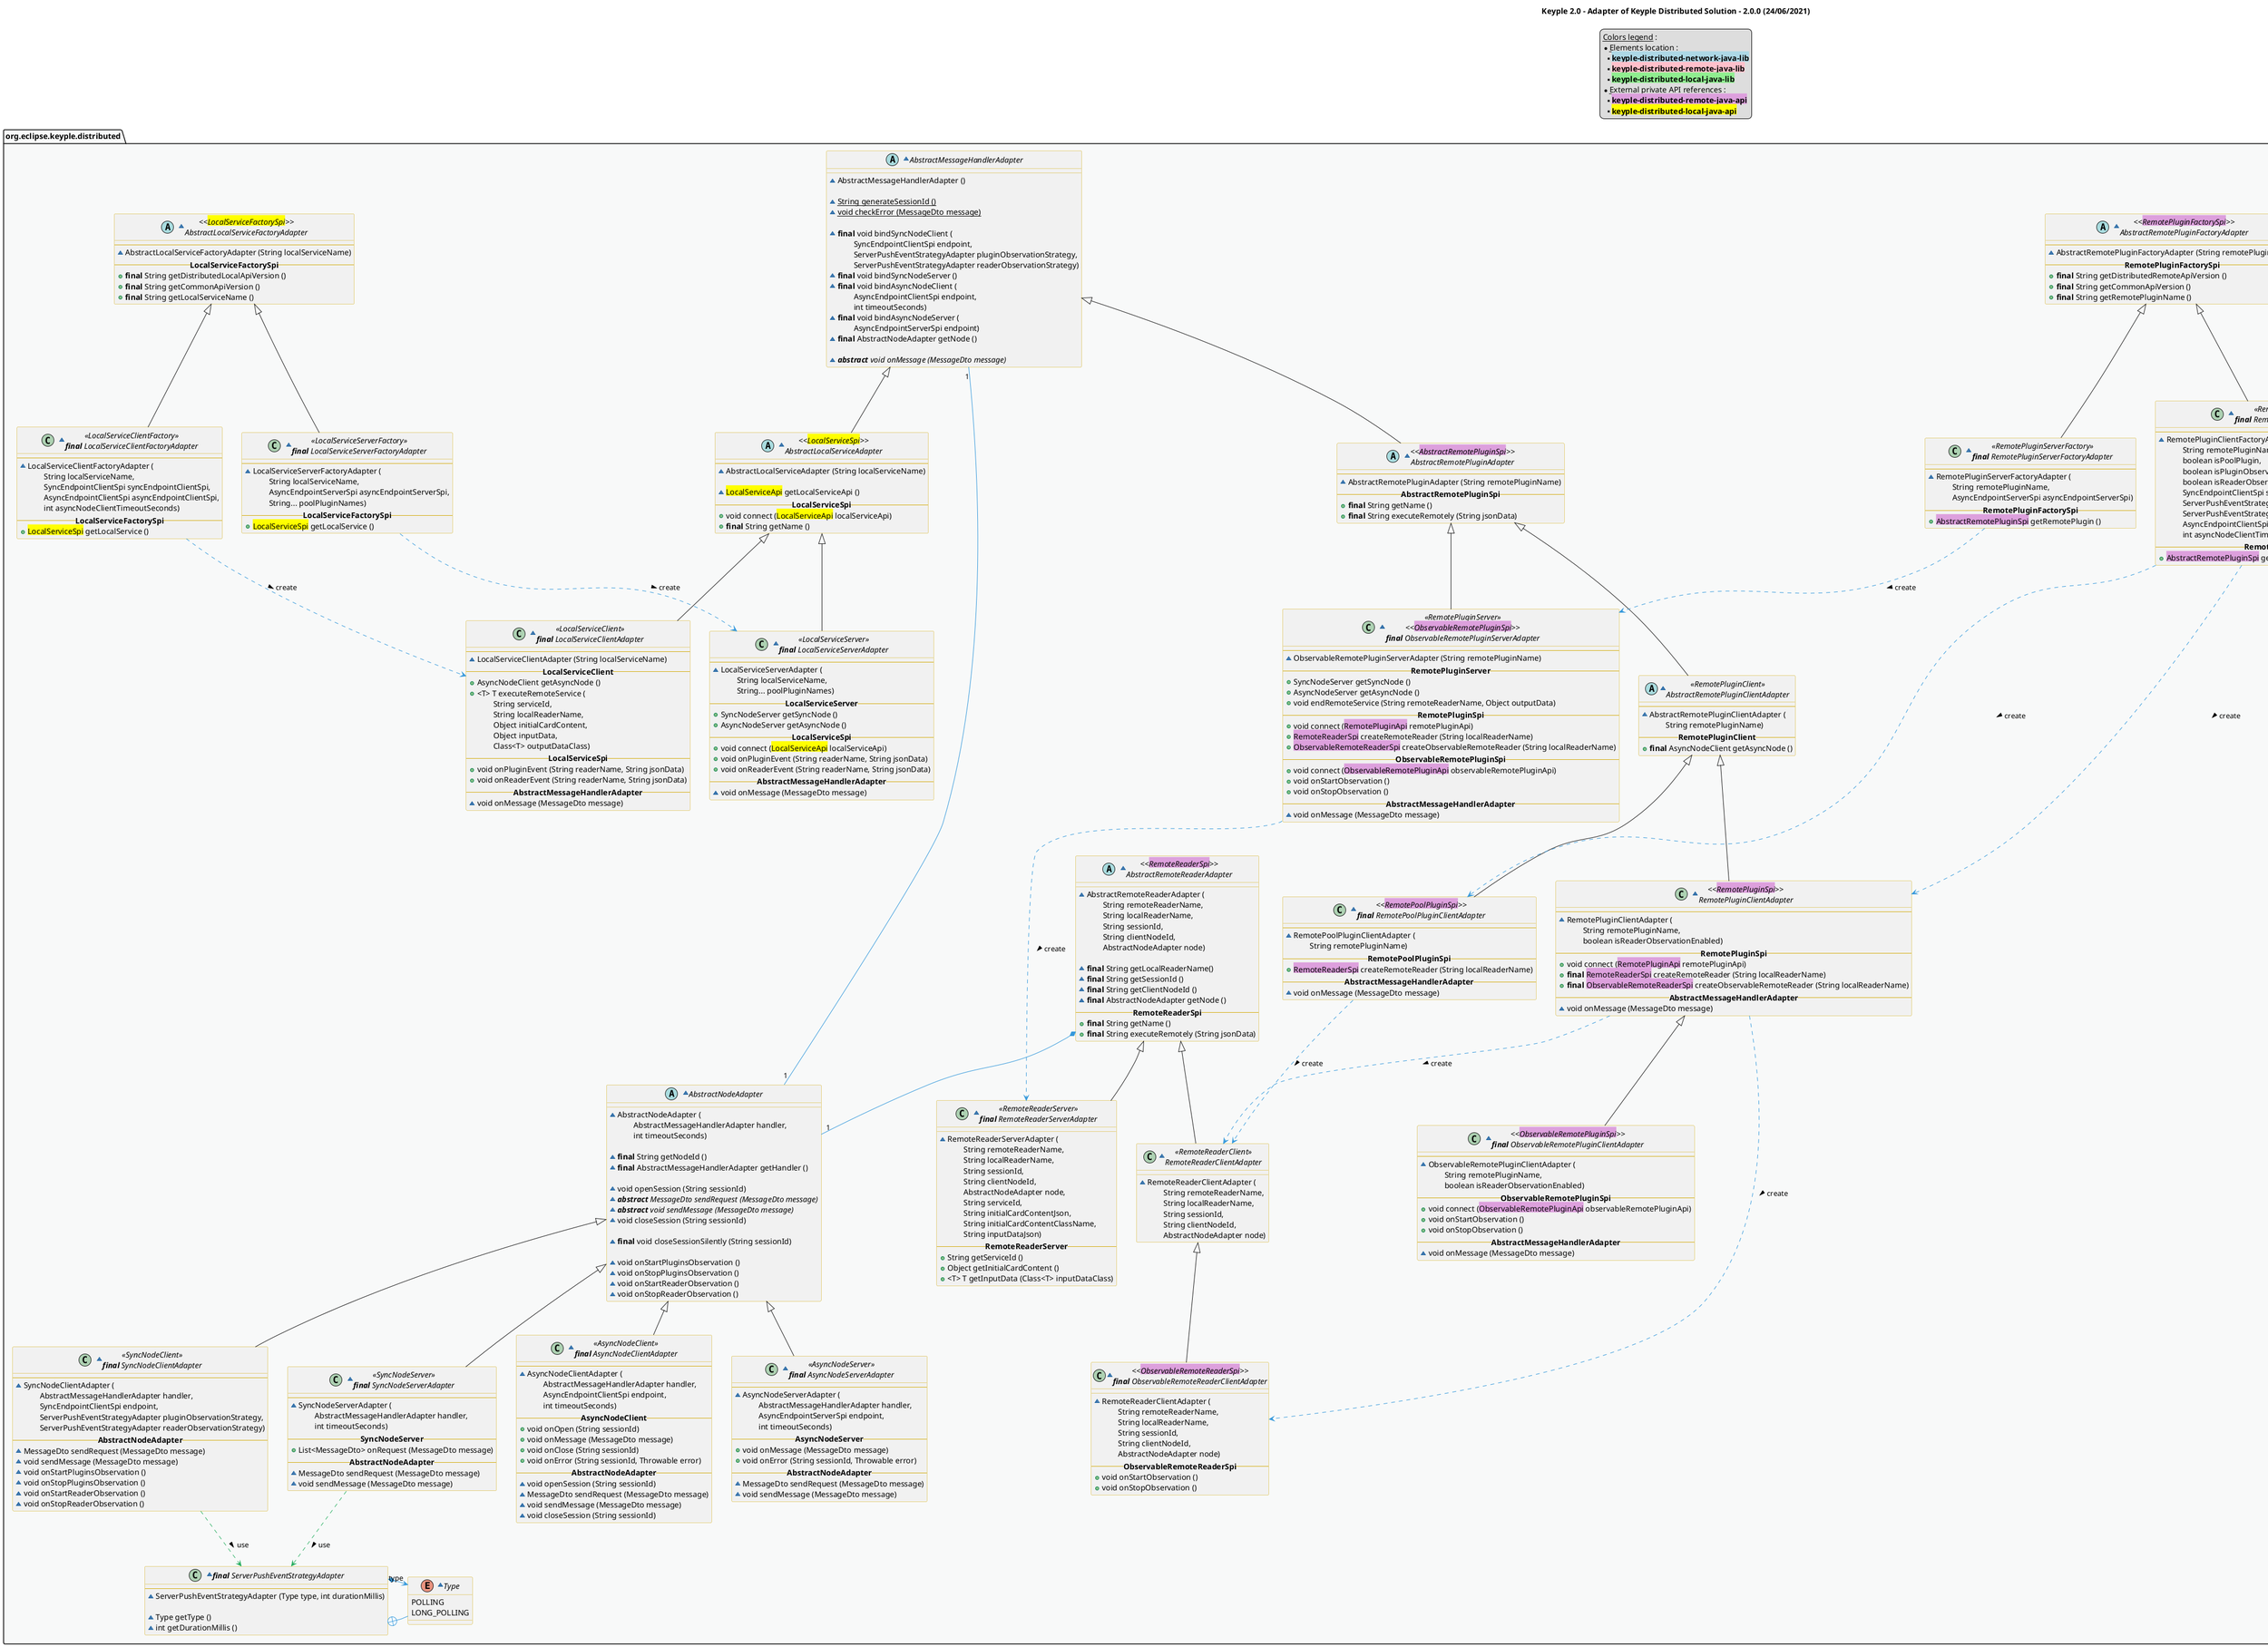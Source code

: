 @startuml
title
    Keyple 2.0 - Adapter of Keyple Distributed Solution - 2.0.0 (24/06/2021)
end title

' == THEME ==

'Couleurs issues de : https://htmlcolorcodes.com/fr/tableau-de-couleur/tableau-de-couleur-design-plat/
!define C_GREY1 F8F9F9
!define C_GREY2 F2F3F4
!define C_GREY3 E5E7E9
!define C_GREY4 D7DBDD
!define C_GREY5 CACFD2
!define C_GREY6 BDC3C7
!define C_LINK 3498DB
!define C_USE 27AE60

skinparam Shadowing false
skinparam ClassFontStyle italic
skinparam ClassBorderColor #D4AC0D
skinparam stereotypeABorderColor #A9DCDF
skinparam stereotypeIBorderColor #B4A7E5
skinparam stereotypeCBorderColor #ADD1B2
skinparam stereotypeEBorderColor #EB93DF
' Red
skinparam ClassBackgroundColor<<red>> #FDEDEC
skinparam ClassBorderColor<<red>> #E74C3C
hide <<red>> stereotype
' Purple
skinparam ClassBackgroundColor<<purple>> #F4ECF7
skinparam ClassBorderColor<<purple>> #8E44AD
hide <<purple>> stereotype
' blue
skinparam ClassBackgroundColor<<blue>> #EBF5FB
skinparam ClassBorderColor<<blue>> #3498DB
hide <<blue>> stereotype
' Green
skinparam ClassBackgroundColor<<green>> #E9F7EF
skinparam ClassBorderColor<<green>> #27AE60
hide <<green>> stereotype
' Grey
skinparam ClassBackgroundColor<<grey>> #EAECEE
skinparam ClassBorderColor<<grey>> #2C3E50
hide <<grey>> stereotype

' == CONTENT ==

legend top
    __Colors legend__ :
    * __Elements location__ :
    ** <back:lightBlue>**keyple-distributed-network-java-lib**</back>
    ** <back:pink>**keyple-distributed-remote-java-lib**</back>
    ** <back:lightGreen>**keyple-distributed-local-java-lib**</back>
    * __External private API references__ :
    ** <back:plum>**keyple-distributed-remote-java-api**</back>
    ** <back:yellow>**keyple-distributed-local-java-api**</back>
end legend

package "org.eclipse.keyple.distributed" as packAdapter {

    ' Handler
    ~abstract AbstractMessageHandlerAdapter {
        __
        ~AbstractMessageHandlerAdapter ()

        ~{static} String generateSessionId ()
        ~{static} void checkError (MessageDto message)

        ~**final** void bindSyncNodeClient (
            \tSyncEndpointClientSpi endpoint,
            \tServerPushEventStrategyAdapter pluginObservationStrategy,
            \tServerPushEventStrategyAdapter readerObservationStrategy)
        ~**final** void bindSyncNodeServer ()
        ~**final** void bindAsyncNodeClient (
            \tAsyncEndpointClientSpi endpoint,
            \tint timeoutSeconds)
        ~**final** void bindAsyncNodeServer (
            \tAsyncEndpointServerSpi endpoint)
        ~**final** AbstractNodeAdapter getNode ()

        ~{abstract} **abstract** void onMessage (MessageDto message)
    }

    ' Node
    ~abstract AbstractNodeAdapter {
        __
        ~AbstractNodeAdapter (
            \tAbstractMessageHandlerAdapter handler,
            \tint timeoutSeconds)

        ~**final** String getNodeId ()
        ~**final** AbstractMessageHandlerAdapter getHandler ()

        ~void openSession (String sessionId)
        ~{abstract} **abstract** MessageDto sendRequest (MessageDto message)
        ~{abstract} **abstract** void sendMessage (MessageDto message)
        ~void closeSession (String sessionId)

        ~**final** void closeSessionSilently (String sessionId)

        ~void onStartPluginsObservation ()
        ~void onStopPluginsObservation ()
        ~void onStartReaderObservation ()
        ~void onStopReaderObservation ()
    }
    ' Async Node
    ~class "<<AsyncNodeClient>>\n**final** AsyncNodeClientAdapter" as AsyncNodeClientAdapter extends AbstractNodeAdapter {
        --
        ~AsyncNodeClientAdapter (
            \tAbstractMessageHandlerAdapter handler,
            \tAsyncEndpointClientSpi endpoint,
            \tint timeoutSeconds)
        -- **AsyncNodeClient** --
        +void onOpen (String sessionId)
        +void onMessage (MessageDto message)
        +void onClose (String sessionId)
        +void onError (String sessionId, Throwable error)
        -- **AbstractNodeAdapter** --
        ~void openSession (String sessionId)
        ~MessageDto sendRequest (MessageDto message)
        ~void sendMessage (MessageDto message)
        ~void closeSession (String sessionId)
    }
    ~class "<<AsyncNodeServer>>\n**final** AsyncNodeServerAdapter" as AsyncNodeServerAdapter extends AbstractNodeAdapter {
        --
        ~AsyncNodeServerAdapter (
            \tAbstractMessageHandlerAdapter handler,
            \tAsyncEndpointServerSpi endpoint,
            \tint timeoutSeconds)
        -- **AsyncNodeServer** --
        +void onMessage (MessageDto message)
        +void onError (String sessionId, Throwable error)
        -- **AbstractNodeAdapter** --
        ~MessageDto sendRequest (MessageDto message)
        ~void sendMessage (MessageDto message)
    }
    ' Sync Node
    ~class "<<SyncNodeClient>>\n**final** SyncNodeClientAdapter" as SyncNodeClientAdapter extends AbstractNodeAdapter {
        --
        ~SyncNodeClientAdapter (
            \tAbstractMessageHandlerAdapter handler,
            \tSyncEndpointClientSpi endpoint,
            \tServerPushEventStrategyAdapter pluginObservationStrategy,
            \tServerPushEventStrategyAdapter readerObservationStrategy)
        -- **AbstractNodeAdapter** --
        ~MessageDto sendRequest (MessageDto message)
        ~void sendMessage (MessageDto message)
        ~void onStartPluginsObservation ()
        ~void onStopPluginsObservation ()
        ~void onStartReaderObservation ()
        ~void onStopReaderObservation ()
    }
    ~class "<<SyncNodeServer>>\n**final** SyncNodeServerAdapter" as SyncNodeServerAdapter extends AbstractNodeAdapter {
        --
        ~SyncNodeServerAdapter (
            \tAbstractMessageHandlerAdapter handler,
            \tint timeoutSeconds)
        -- **SyncNodeServer** --
        +List<MessageDto> onRequest (MessageDto message)
        -- **AbstractNodeAdapter** --
        ~MessageDto sendRequest (MessageDto message)
        ~void sendMessage (MessageDto message)
    }

    ' Server Push Event Strategy
    ~class "**final** ServerPushEventStrategyAdapter" as ServerPushEventStrategyAdapter {
        --
        ~ServerPushEventStrategyAdapter (Type type, int durationMillis)

        ~Type getType ()
        ~int getDurationMillis ()
    }
    ~enum Type {
        POLLING
        LONG_POLLING
    }

    ''''''''''''' Remote

    together {

        ~abstract class "<<<back:plum>RemotePluginFactorySpi</back>>>\nAbstractRemotePluginFactoryAdapter" as AbstractRemotePluginFactoryAdapter {
            --
            ~AbstractRemotePluginFactoryAdapter (String remotePluginName)
            -- **RemotePluginFactorySpi** --
            +**final** String getDistributedRemoteApiVersion ()
            +**final** String getCommonApiVersion ()
            +**final** String getRemotePluginName ()
        }
        ~class "<<RemotePluginClientFactory>>\n**final** RemotePluginClientFactoryAdapter" as RemotePluginClientFactoryAdapter extends AbstractRemotePluginFactoryAdapter {
            --
            ~RemotePluginClientFactoryAdapter (
                \tString remotePluginName,
                \tboolean isPoolPlugin,
                \tboolean isPluginObservationEnabled,
                \tboolean isReaderObservationEnabled,
                \tSyncEndpointClientSpi syncEndpointClientSpi,
                \tServerPushEventStrategyAdapter syncPluginObservationStrategy,
                \tServerPushEventStrategyAdapter syncReaderObservationStrategy,
                \tAsyncEndpointClientSpi asyncEndpointClientSpi,
                \tint asyncNodeClientTimeoutSeconds)
            -- **RemotePluginFactorySpi** --
            +<back:plum>AbstractRemotePluginSpi</back> getRemotePlugin ()
        }
        ~class "<<RemotePluginServerFactory>>\n**final** RemotePluginServerFactoryAdapter" as RemotePluginServerFactoryAdapter extends AbstractRemotePluginFactoryAdapter {
            --
            ~RemotePluginServerFactoryAdapter (
                \tString remotePluginName,
                \tAsyncEndpointServerSpi asyncEndpointServerSpi)
            -- **RemotePluginFactorySpi** --
            +<back:plum>AbstractRemotePluginSpi</back> getRemotePlugin ()
        }
    }

    together {

        ' Remote Plugins
        ~abstract "<<<back:plum>AbstractRemotePluginSpi</back>>>\nAbstractRemotePluginAdapter" as AbstractRemotePluginAdapter extends AbstractMessageHandlerAdapter {
            --
            ~AbstractRemotePluginAdapter (String remotePluginName)
            -- **AbstractRemotePluginSpi** --
            +**final** String getName ()
            +**final** String executeRemotely (String jsonData)
        }

        ~abstract class "<<RemotePluginClient>>\nAbstractRemotePluginClientAdapter" as AbstractRemotePluginClientAdapter extends AbstractRemotePluginAdapter {
            --
            ~AbstractRemotePluginClientAdapter (
                \tString remotePluginName)
            -- **RemotePluginClient** --
            +**final** AsyncNodeClient getAsyncNode ()
        }
        ~class "<<<back:plum>RemotePluginSpi</back>>>\nRemotePluginClientAdapter" as RemotePluginClientAdapter extends AbstractRemotePluginClientAdapter {
            --
            ~RemotePluginClientAdapter (
                \tString remotePluginName,
                \tboolean isReaderObservationEnabled)
            -- **RemotePluginSpi** --
            +void connect (<back:plum>RemotePluginApi</back> remotePluginApi)
            +**final** <back:plum>RemoteReaderSpi</back> createRemoteReader (String localReaderName)
            +**final** <back:plum>ObservableRemoteReaderSpi</back> createObservableRemoteReader (String localReaderName)
            -- **AbstractMessageHandlerAdapter** --
            ~void onMessage (MessageDto message)
        }
        ~class "<<<back:plum>ObservableRemotePluginSpi</back>>>\n**final** ObservableRemotePluginClientAdapter" as ObservableRemotePluginClientAdapter extends RemotePluginClientAdapter {
            --
            ~ObservableRemotePluginClientAdapter (
                \tString remotePluginName,
                \tboolean isReaderObservationEnabled)
            -- **ObservableRemotePluginSpi** --
            +void connect (<back:plum>ObservableRemotePluginApi</back> observableRemotePluginApi)
            +void onStartObservation ()
            +void onStopObservation ()
            -- **AbstractMessageHandlerAdapter** --
            ~void onMessage (MessageDto message)
        }
        ~class "<<<back:plum>RemotePoolPluginSpi</back>>>\n**final** RemotePoolPluginClientAdapter" as RemotePoolPluginClientAdapter extends AbstractRemotePluginClientAdapter {
            --
            ~RemotePoolPluginClientAdapter (
                \tString remotePluginName)
            -- **RemotePoolPluginSpi** --
            +<back:plum>RemoteReaderSpi</back> createRemoteReader (String localReaderName)
            -- **AbstractMessageHandlerAdapter** --
            ~void onMessage (MessageDto message)
        }
        ~class "<<RemotePluginServer>>\n<<<back:plum>ObservableRemotePluginSpi</back>>>\n**final** ObservableRemotePluginServerAdapter" as ObservableRemotePluginServerAdapter extends AbstractRemotePluginAdapter {
            --
            ~ObservableRemotePluginServerAdapter (String remotePluginName)
            -- **RemotePluginServer** --
            +SyncNodeServer getSyncNode ()
            +AsyncNodeServer getAsyncNode ()
            +void endRemoteService (String remoteReaderName, Object outputData)
            -- **RemotePluginSpi** --
            +void connect (<back:plum>RemotePluginApi</back> remotePluginApi)
            +<back:plum>RemoteReaderSpi</back> createRemoteReader (String localReaderName)
            +<back:plum>ObservableRemoteReaderSpi</back> createObservableRemoteReader (String localReaderName)
            -- **ObservableRemotePluginSpi** --
            +void connect (<back:plum>ObservableRemotePluginApi</back> observableRemotePluginApi)
            +void onStartObservation ()
            +void onStopObservation ()
            -- **AbstractMessageHandlerAdapter** --
            ~void onMessage (MessageDto message)
        }

    }

    ' Remote Readers

     together {

        ~abstract class "<<<back:plum>RemoteReaderSpi</back>>>\nAbstractRemoteReaderAdapter" as AbstractRemoteReaderAdapter {
            __
            ~AbstractRemoteReaderAdapter (
                \tString remoteReaderName,
                \tString localReaderName,
                \tString sessionId,
                \tString clientNodeId,
                \tAbstractNodeAdapter node)

            ~**final** String getLocalReaderName()
            ~**final** String getSessionId ()
            ~**final** String getClientNodeId ()
            ~**final** AbstractNodeAdapter getNode ()
            -- **RemoteReaderSpi** --
            +**final** String getName ()
            +**final** String executeRemotely (String jsonData)
        }
        ~class "<<RemoteReaderClient>>\nRemoteReaderClientAdapter" as RemoteReaderClientAdapter extends AbstractRemoteReaderAdapter {
            __
            ~RemoteReaderClientAdapter (
                \tString remoteReaderName,
                \tString localReaderName,
                \tString sessionId,
                \tString clientNodeId,
                \tAbstractNodeAdapter node)
        }
        ~class "<<<back:plum>ObservableRemoteReaderSpi</back>>>\n**final** ObservableRemoteReaderClientAdapter" as ObservableRemoteReaderClientAdapter extends RemoteReaderClientAdapter {
            __
            ~RemoteReaderClientAdapter (
                \tString remoteReaderName,
                \tString localReaderName,
                \tString sessionId,
                \tString clientNodeId,
                \tAbstractNodeAdapter node)
            -- **ObservableRemoteReaderSpi** --
            +void onStartObservation ()
            +void onStopObservation ()
        }
        ~class "<<RemoteReaderServer>>\n**final** RemoteReaderServerAdapter" as RemoteReaderServerAdapter extends AbstractRemoteReaderAdapter {
            __
            ~RemoteReaderServerAdapter (
                \tString remoteReaderName,
                \tString localReaderName,
                \tString sessionId,
                \tString clientNodeId,
                \tAbstractNodeAdapter node,
                \tString serviceId,
                \tString initialCardContentJson,
                \tString initialCardContentClassName,
                \tString inputDataJson)
            -- **RemoteReaderServer** --
            +String getServiceId ()
            +Object getInitialCardContent ()
            +<T> T getInputData (Class<T> inputDataClass)
        }
    }

    ''''''''''''''' Local

    together {
        ' Factories
        ~abstract class "<<<back:yellow>LocalServiceFactorySpi</back>>>\nAbstractLocalServiceFactoryAdapter" as AbstractLocalServiceFactoryAdapter {
            --
            ~AbstractLocalServiceFactoryAdapter (String localServiceName)
            -- **LocalServiceFactorySpi** --
            +**final** String getDistributedLocalApiVersion ()
            +**final** String getCommonApiVersion ()
            +**final** String getLocalServiceName ()
        }
        ~class "<<LocalServiceClientFactory>>\n**final** LocalServiceClientFactoryAdapter" as LocalServiceClientFactoryAdapter extends AbstractLocalServiceFactoryAdapter {
            --
            ~LocalServiceClientFactoryAdapter (
                \tString localServiceName,
                \tSyncEndpointClientSpi syncEndpointClientSpi,
                \tAsyncEndpointClientSpi asyncEndpointClientSpi,
                \tint asyncNodeClientTimeoutSeconds)
            -- **LocalServiceFactorySpi** --
            +<back:yellow>LocalServiceSpi</back> getLocalService ()
        }
        ~class "<<LocalServiceServerFactory>>\n**final** LocalServiceServerFactoryAdapter" as LocalServiceServerFactoryAdapter extends AbstractLocalServiceFactoryAdapter {
            --
            ~LocalServiceServerFactoryAdapter (
                \tString localServiceName,
                \tAsyncEndpointServerSpi asyncEndpointServerSpi,
                \tString... poolPluginNames)
            -- **LocalServiceFactorySpi** --
            +<back:yellow>LocalServiceSpi</back> getLocalService ()
        }
    }

    together {

        ' Local services
        ~abstract "<<<back:yellow>LocalServiceSpi</back>>>\nAbstractLocalServiceAdapter" as AbstractLocalServiceAdapter extends AbstractMessageHandlerAdapter {
            --
            ~AbstractLocalServiceAdapter (String localServiceName)

            ~<back:yellow>LocalServiceApi</back> getLocalServiceApi ()
            -- **LocalServiceSpi** --
            +void connect (<back:yellow>LocalServiceApi</back> localServiceApi)
            +**final** String getName ()
        }
        ~class "<<LocalServiceClient>>\n**final** LocalServiceClientAdapter" as LocalServiceClientAdapter extends AbstractLocalServiceAdapter {
            --
            ~LocalServiceClientAdapter (String localServiceName)
            -- **LocalServiceClient** --
            +AsyncNodeClient getAsyncNode ()
            +<T> T executeRemoteService (
                \tString serviceId,
                \tString localReaderName,
                \tObject initialCardContent,
                \tObject inputData,
                \tClass<T> outputDataClass)
            -- **LocalServiceSpi** --
            +void onPluginEvent (String readerName, String jsonData)
            +void onReaderEvent (String readerName, String jsonData)
            -- **AbstractMessageHandlerAdapter** --
            ~void onMessage (MessageDto message)
        }
        ~class "<<LocalServiceServer>>\n**final** LocalServiceServerAdapter" as LocalServiceServerAdapter extends AbstractLocalServiceAdapter {
            --
            ~LocalServiceServerAdapter (
                \tString localServiceName,
                \tString... poolPluginNames)
            -- **LocalServiceServer** --
            +SyncNodeServer getSyncNode ()
            +AsyncNodeServer getAsyncNode ()
            -- **LocalServiceSpi** --
            +void connect (<back:yellow>LocalServiceApi</back> localServiceApi)
            +void onPluginEvent (String readerName, String jsonData)
            +void onReaderEvent (String readerName, String jsonData)
            -- **AbstractMessageHandlerAdapter** --
            ~void onMessage (MessageDto message)
        }

    }

}

' Associations

AbstractMessageHandlerAdapter "1" -- "1" AbstractNodeAdapter #C_LINK

ServerPushEventStrategyAdapter +-right- Type #C_LINK
ServerPushEventStrategyAdapter *-right-> "type" Type #C_LINK

LocalServiceClientFactoryAdapter ..> LocalServiceClientAdapter #C_LINK : create >

LocalServiceServerFactoryAdapter ..> LocalServiceServerAdapter #C_LINK : create >

RemotePluginClientFactoryAdapter ..> RemotePluginClientAdapter #C_LINK : create >
RemotePluginClientFactoryAdapter ..> RemotePoolPluginClientAdapter #C_LINK : create >

RemotePluginServerFactoryAdapter ..> ObservableRemotePluginServerAdapter #C_LINK : create >

RemotePluginClientAdapter ..> RemoteReaderClientAdapter #C_LINK : create >
RemotePluginClientAdapter ..> ObservableRemoteReaderClientAdapter #C_LINK : create >

RemotePoolPluginClientAdapter ..> RemoteReaderClientAdapter #C_LINK : create >

ObservableRemotePluginServerAdapter ..> RemoteReaderServerAdapter #C_LINK : create >

AbstractRemoteReaderAdapter *-- "1" AbstractNodeAdapter #C_LINK

SyncNodeClientAdapter ..> ServerPushEventStrategyAdapter #C_USE : use >

SyncNodeServerAdapter ..> ServerPushEventStrategyAdapter #C_USE : use >

' == LAYOUT ==

'LocalServiceClientFactoryAdapter -[hidden]- AbstractLocalServiceAdapter

'RemotePluginClientFactoryAdapter -[hidden]- AbstractRemotePluginAdapter

'AbstractRemotePluginAdapter -[hidden]right- AbstractRemotePluginClientAdapter
'RemotePluginClientAdapter -[hidden]right- ObservableRemotePluginClientAdapter

'ObservableRemotePluginClientAdapter -[hidden]- AbstractRemoteReaderAdapter

' == STYLE ==

package packAdapter #C_GREY1 {}

abstract AbstractMessageHandlerAdapter <<blue>>
abstract AbstractNodeAdapter <<blue>>
class AsyncNodeClientAdapter <<blue>>
class AsyncNodeServerAdapter <<blue>>
class SyncNodeClientAdapter <<blue>>
class SyncNodeServerAdapter <<blue>>
class ServerPushEventStrategyAdapter <<blue>>
enum Type <<blue>>

abstract AbstractLocalServiceFactoryAdapter <<green>>
class LocalServiceClientFactoryAdapter <<green>>
class LocalServiceServerFactoryAdapter <<green>>
abstract AbstractLocalServiceAdapter <<green>>
class LocalServiceClientAdapter <<green>>
class LocalServiceServerAdapter <<green>>

abstract AbstractRemotePluginFactoryAdapter <<red>>
class RemotePluginClientFactoryAdapter <<red>>
class RemotePluginServerFactoryAdapter <<red>>
abstract AbstractRemotePluginAdapter <<red>>
class AbstractRemotePluginClientAdapter <<red>>
class RemotePluginClientAdapter <<red>>
class ObservableRemotePluginClientAdapter <<red>>
class RemotePoolPluginClientAdapter <<red>>
class ObservableRemotePluginServerAdapter <<red>>
abstract AbstractRemoteReaderAdapter <<red>>
class RemoteReaderClientAdapter <<red>>
class ObservableRemoteReaderClientAdapter <<red>>
class RemoteReaderServerAdapter <<red>>

@enduml